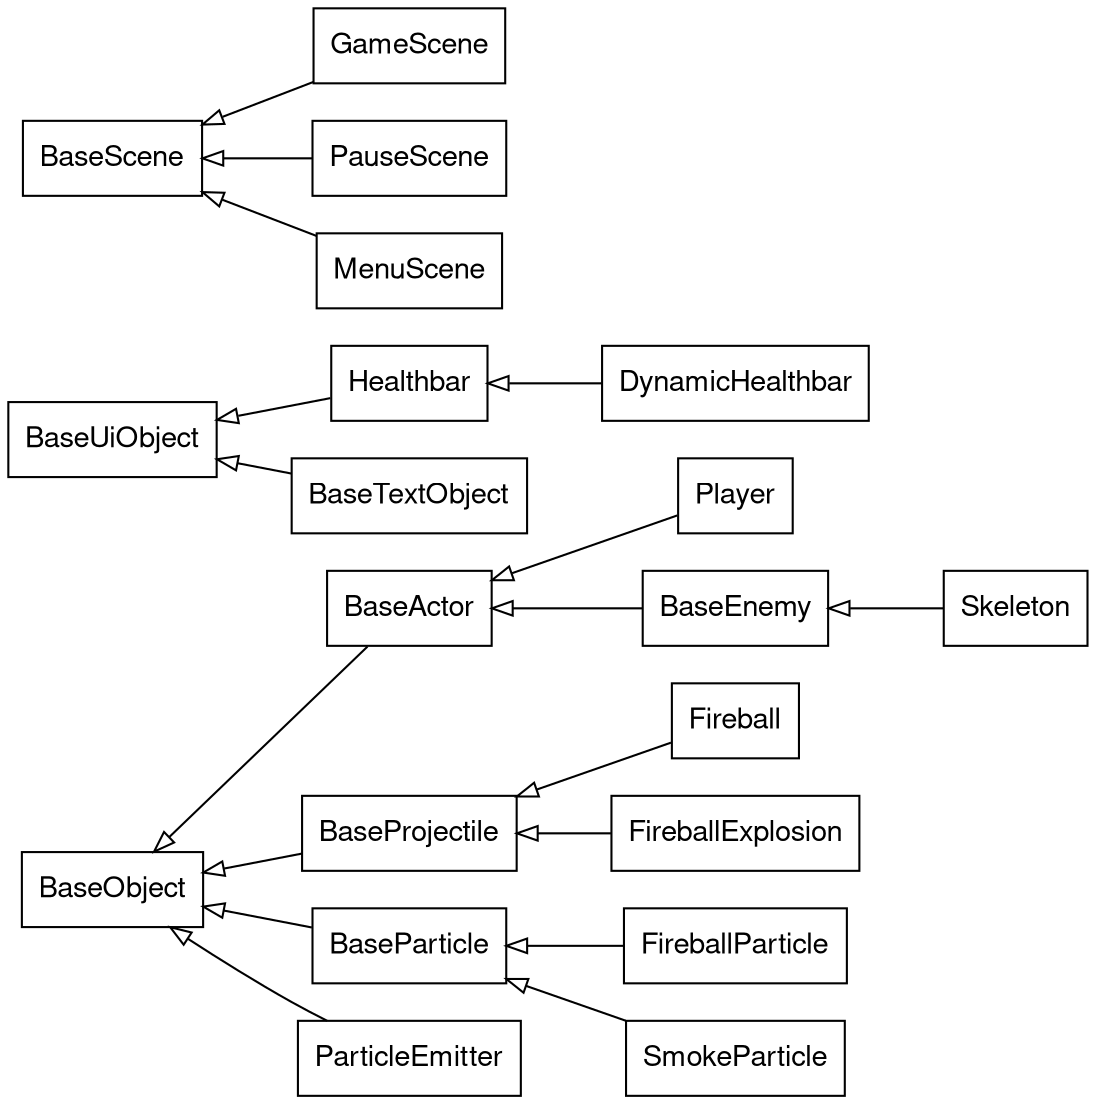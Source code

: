 digraph inheritance {
    //size="800,600"
    rankdir="LR"
    node [shape=box fontname="Helvetica,Arial,sans-serif"]
    edge [dir=back arrowtail=empty]

    subgraph objects {
        BaseObject->{BaseActor, BaseProjectile, BaseParticle, ParticleEmitter}
        BaseActor->{Player, BaseEnemy}
        BaseProjectile->{Fireball, FireballExplosion}
        BaseParticle->{FireballParticle, SmokeParticle}
        BaseEnemy->Skeleton
    }

    subgraph uiObjects {
        BaseUiObject->{Healthbar, BaseTextObject}
        Healthbar->DynamicHealthbar
    }

    subgraph scenes {
        BaseScene->{GameScene, PauseScene, MenuScene}
    }
}

// use `dot -Tpng -O inheritance.gv` to generate a .png